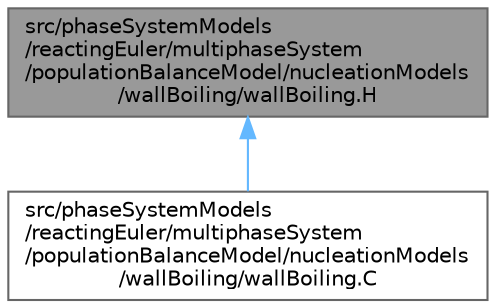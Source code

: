 digraph "src/phaseSystemModels/reactingEuler/multiphaseSystem/populationBalanceModel/nucleationModels/wallBoiling/wallBoiling.H"
{
 // LATEX_PDF_SIZE
  bgcolor="transparent";
  edge [fontname=Helvetica,fontsize=10,labelfontname=Helvetica,labelfontsize=10];
  node [fontname=Helvetica,fontsize=10,shape=box,height=0.2,width=0.4];
  Node1 [id="Node000001",label="src/phaseSystemModels\l/reactingEuler/multiphaseSystem\l/populationBalanceModel/nucleationModels\l/wallBoiling/wallBoiling.H",height=0.2,width=0.4,color="gray40", fillcolor="grey60", style="filled", fontcolor="black",tooltip=" "];
  Node1 -> Node2 [id="edge1_Node000001_Node000002",dir="back",color="steelblue1",style="solid",tooltip=" "];
  Node2 [id="Node000002",label="src/phaseSystemModels\l/reactingEuler/multiphaseSystem\l/populationBalanceModel/nucleationModels\l/wallBoiling/wallBoiling.C",height=0.2,width=0.4,color="grey40", fillcolor="white", style="filled",URL="$multiphaseSystem_2populationBalanceModel_2nucleationModels_2wallBoiling_2wallBoiling_8C.html",tooltip=" "];
}
